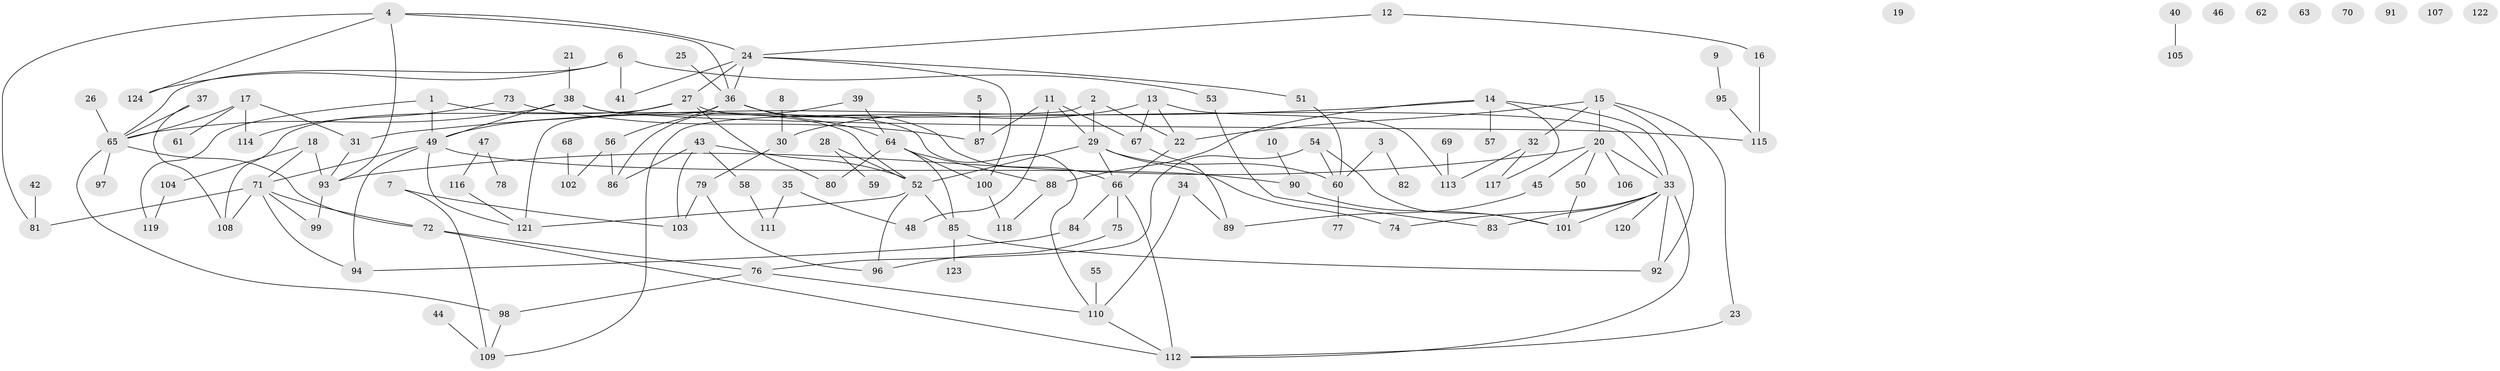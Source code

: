// Generated by graph-tools (version 1.1) at 2025/33/03/09/25 02:33:45]
// undirected, 124 vertices, 169 edges
graph export_dot {
graph [start="1"]
  node [color=gray90,style=filled];
  1;
  2;
  3;
  4;
  5;
  6;
  7;
  8;
  9;
  10;
  11;
  12;
  13;
  14;
  15;
  16;
  17;
  18;
  19;
  20;
  21;
  22;
  23;
  24;
  25;
  26;
  27;
  28;
  29;
  30;
  31;
  32;
  33;
  34;
  35;
  36;
  37;
  38;
  39;
  40;
  41;
  42;
  43;
  44;
  45;
  46;
  47;
  48;
  49;
  50;
  51;
  52;
  53;
  54;
  55;
  56;
  57;
  58;
  59;
  60;
  61;
  62;
  63;
  64;
  65;
  66;
  67;
  68;
  69;
  70;
  71;
  72;
  73;
  74;
  75;
  76;
  77;
  78;
  79;
  80;
  81;
  82;
  83;
  84;
  85;
  86;
  87;
  88;
  89;
  90;
  91;
  92;
  93;
  94;
  95;
  96;
  97;
  98;
  99;
  100;
  101;
  102;
  103;
  104;
  105;
  106;
  107;
  108;
  109;
  110;
  111;
  112;
  113;
  114;
  115;
  116;
  117;
  118;
  119;
  120;
  121;
  122;
  123;
  124;
  1 -- 49;
  1 -- 52;
  1 -- 119;
  2 -- 22;
  2 -- 29;
  2 -- 109;
  3 -- 60;
  3 -- 82;
  4 -- 24;
  4 -- 36;
  4 -- 81;
  4 -- 93;
  4 -- 124;
  5 -- 87;
  6 -- 41;
  6 -- 53;
  6 -- 65;
  6 -- 124;
  7 -- 103;
  7 -- 109;
  8 -- 30;
  9 -- 95;
  10 -- 90;
  11 -- 29;
  11 -- 48;
  11 -- 67;
  11 -- 87;
  12 -- 16;
  12 -- 24;
  13 -- 22;
  13 -- 30;
  13 -- 67;
  13 -- 113;
  14 -- 31;
  14 -- 33;
  14 -- 57;
  14 -- 88;
  14 -- 117;
  15 -- 20;
  15 -- 22;
  15 -- 23;
  15 -- 32;
  15 -- 92;
  16 -- 115;
  17 -- 31;
  17 -- 61;
  17 -- 65;
  17 -- 114;
  18 -- 71;
  18 -- 93;
  18 -- 104;
  20 -- 33;
  20 -- 45;
  20 -- 50;
  20 -- 93;
  20 -- 106;
  21 -- 38;
  22 -- 66;
  23 -- 112;
  24 -- 27;
  24 -- 36;
  24 -- 41;
  24 -- 51;
  24 -- 100;
  25 -- 36;
  26 -- 65;
  27 -- 33;
  27 -- 49;
  27 -- 80;
  27 -- 108;
  28 -- 52;
  28 -- 59;
  29 -- 52;
  29 -- 60;
  29 -- 66;
  29 -- 74;
  30 -- 79;
  31 -- 93;
  32 -- 113;
  32 -- 117;
  33 -- 74;
  33 -- 83;
  33 -- 92;
  33 -- 101;
  33 -- 112;
  33 -- 120;
  34 -- 89;
  34 -- 110;
  35 -- 48;
  35 -- 111;
  36 -- 56;
  36 -- 64;
  36 -- 66;
  36 -- 121;
  37 -- 65;
  37 -- 108;
  38 -- 49;
  38 -- 65;
  38 -- 110;
  38 -- 115;
  39 -- 64;
  39 -- 86;
  40 -- 105;
  42 -- 81;
  43 -- 52;
  43 -- 58;
  43 -- 86;
  43 -- 103;
  44 -- 109;
  45 -- 89;
  47 -- 78;
  47 -- 116;
  49 -- 71;
  49 -- 90;
  49 -- 94;
  49 -- 121;
  50 -- 101;
  51 -- 60;
  52 -- 85;
  52 -- 96;
  52 -- 121;
  53 -- 83;
  54 -- 60;
  54 -- 76;
  54 -- 101;
  55 -- 110;
  56 -- 86;
  56 -- 102;
  58 -- 111;
  60 -- 77;
  64 -- 80;
  64 -- 85;
  64 -- 88;
  64 -- 100;
  65 -- 72;
  65 -- 97;
  65 -- 98;
  66 -- 75;
  66 -- 84;
  66 -- 112;
  67 -- 89;
  68 -- 102;
  69 -- 113;
  71 -- 72;
  71 -- 81;
  71 -- 94;
  71 -- 99;
  71 -- 108;
  72 -- 76;
  72 -- 112;
  73 -- 87;
  73 -- 114;
  75 -- 96;
  76 -- 98;
  76 -- 110;
  79 -- 96;
  79 -- 103;
  84 -- 94;
  85 -- 92;
  85 -- 123;
  88 -- 118;
  90 -- 101;
  93 -- 99;
  95 -- 115;
  98 -- 109;
  100 -- 118;
  104 -- 119;
  110 -- 112;
  116 -- 121;
}
